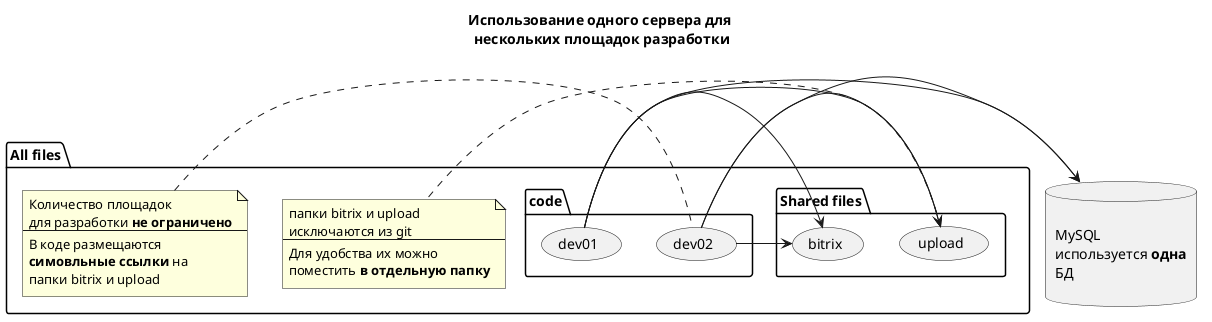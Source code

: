 @startuml
title Использование одного сервера для\n нескольких площадок разработки

database "\nMySQL\nиспользуется **одна**\nБД\n" as db

folder "All files" {
  folder "Shared files" {
    (bitrix)
    (upload)
  }
  note right
    папки bitrix и upload
    исключаются из git
    ---
    Для удобства их можно 
    поместить **в отдельную папку**
  end note
  folder code {
      (dev01)
      (dev02)
  }
  note left
    Количество площадок
    для разработки **не ограничено**
    ---
    В коде размещаются
    **симовльные ссылки** на
    папки bitrix и upload
  end note
}

(dev01) -> (upload)
(dev02) -> (upload)
(dev01) -> (bitrix)
(dev02) -> (bitrix)
(dev01) -> (db)
(dev02) -> (db)
@enduml
